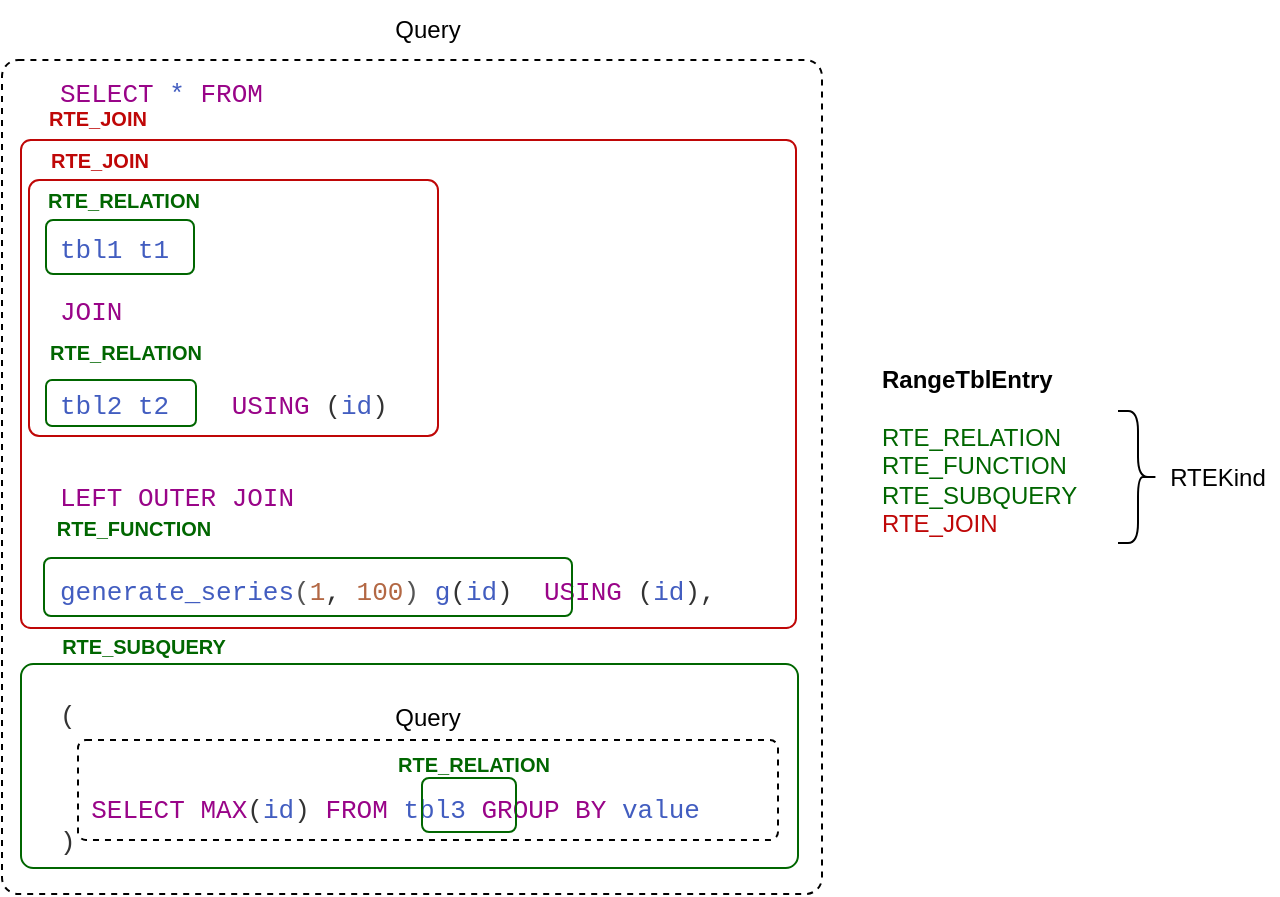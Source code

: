 <mxfile version="24.7.8">
  <diagram name="Страница — 1" id="Zvr2eW7H0rXLNG6UFAMz">
    <mxGraphModel dx="980" dy="406" grid="1" gridSize="10" guides="1" tooltips="1" connect="1" arrows="1" fold="1" page="1" pageScale="1" pageWidth="827" pageHeight="1169" math="0" shadow="0">
      <root>
        <mxCell id="0" />
        <mxCell id="1" parent="0" />
        <UserObject label="&lt;div style=&quot;font-size: 13px;&quot;&gt;&lt;span style=&quot;background-color: initial; font-size: 13px;&quot;&gt;&lt;font style=&quot;font-size: 13px;&quot; color=&quot;#990488&quot;&gt;SELECT&lt;/font&gt;&amp;nbsp;&lt;font style=&quot;font-size: 13px;&quot; color=&quot;#425dc0&quot;&gt;*&lt;/font&gt;&lt;font style=&quot;font-size: 13px;&quot; color=&quot;#990488&quot;&gt;&amp;nbsp;FROM&lt;/font&gt;&lt;/span&gt;&lt;/div&gt;&lt;div style=&quot;font-size: 13px;&quot;&gt;&lt;span style=&quot;background-color: initial; font-size: 13px;&quot;&gt;&amp;nbsp;&lt;/span&gt;&lt;/div&gt;&lt;div style=&quot;font-size: 13px;&quot;&gt;&lt;span style=&quot;background-color: initial; font-size: 13px;&quot;&gt;&lt;font style=&quot;font-size: 13px;&quot; color=&quot;#425dc0&quot;&gt;&lt;br style=&quot;font-size: 13px;&quot;&gt;&lt;/font&gt;&lt;/span&gt;&lt;/div&gt;&lt;div style=&quot;font-size: 13px;&quot;&gt;&lt;span style=&quot;background-color: initial; font-size: 13px;&quot;&gt;&lt;font style=&quot;font-size: 13px;&quot; color=&quot;#425dc0&quot;&gt;&lt;br style=&quot;font-size: 13px;&quot;&gt;&lt;/font&gt;&lt;/span&gt;&lt;/div&gt;&lt;div style=&quot;font-size: 13px;&quot;&gt;&lt;span style=&quot;background-color: initial; font-size: 13px;&quot;&gt;&lt;font style=&quot;font-size: 13px;&quot; color=&quot;#425dc0&quot;&gt;&lt;br style=&quot;font-size: 13px;&quot;&gt;&lt;/font&gt;&lt;/span&gt;&lt;/div&gt;&lt;div style=&quot;font-size: 13px;&quot;&gt;&lt;span style=&quot;background-color: initial; font-size: 13px;&quot;&gt;&lt;font style=&quot;font-size: 13px;&quot; color=&quot;#425dc0&quot;&gt;tbl1 t1&lt;/font&gt;&lt;font style=&quot;font-size: 13px;&quot; color=&quot;#990488&quot;&gt;&amp;nbsp;&lt;/font&gt;&lt;/span&gt;&lt;/div&gt;&lt;div style=&quot;font-size: 13px;&quot;&gt;&lt;span style=&quot;background-color: initial; color: rgb(153, 4, 136); font-size: 13px;&quot;&gt;&lt;br style=&quot;font-size: 13px;&quot;&gt;&lt;/span&gt;&lt;/div&gt;&lt;div style=&quot;font-size: 13px;&quot;&gt;&lt;span style=&quot;background-color: initial; color: rgb(153, 4, 136); font-size: 13px;&quot;&gt;JOIN&amp;nbsp;&lt;/span&gt;&lt;/div&gt;&lt;div style=&quot;font-size: 13px;&quot;&gt;&lt;span style=&quot;background-color: initial; color: rgb(66, 93, 192); font-size: 13px;&quot;&gt;&lt;br style=&quot;font-size: 13px;&quot;&gt;&lt;/span&gt;&lt;/div&gt;&lt;div style=&quot;font-size: 13px;&quot;&gt;&lt;span style=&quot;background-color: initial; color: rgb(66, 93, 192); font-size: 13px;&quot;&gt;&lt;br&gt;&lt;/span&gt;&lt;/div&gt;&lt;div style=&quot;font-size: 13px;&quot;&gt;&lt;span style=&quot;background-color: initial; color: rgb(66, 93, 192); font-size: 13px;&quot;&gt;tbl2 t2&amp;nbsp; &amp;nbsp;&amp;nbsp;&lt;/span&gt;&lt;font style=&quot;background-color: initial; font-size: 13px;&quot; color=&quot;#990488&quot;&gt;USING&lt;/font&gt;&lt;span style=&quot;background-color: initial; color: rgb(66, 93, 192); font-size: 13px;&quot;&gt;&amp;nbsp;&lt;/span&gt;&lt;font style=&quot;background-color: initial; color: rgb(51, 51, 51); font-size: 13px;&quot; color=&quot;#333333&quot;&gt;(&lt;/font&gt;&lt;font style=&quot;background-color: initial; font-size: 13px;&quot; color=&quot;#425dc0&quot;&gt;id&lt;/font&gt;&lt;font style=&quot;background-color: initial; color: rgb(51, 51, 51); font-size: 13px;&quot; color=&quot;#333333&quot;&gt;)&lt;/font&gt;&lt;br style=&quot;font-size: 13px;&quot;&gt;&lt;/div&gt;&lt;div style=&quot;color: rgb(51, 51, 51); font-size: 13px;&quot;&gt;&lt;font style=&quot;font-size: 13px;&quot; color=&quot;#333333&quot;&gt;&lt;br style=&quot;font-size: 13px;&quot;&gt;&lt;/font&gt;&lt;/div&gt;&lt;div style=&quot;font-size: 13px;&quot;&gt;&lt;br style=&quot;font-size: 13px;&quot;&gt;&lt;/div&gt;&lt;div style=&quot;font-size: 13px;&quot;&gt;&lt;font style=&quot;font-size: 13px;&quot; color=&quot;#990488&quot;&gt;LEFT OUTER JOIN&lt;/font&gt;&lt;/div&gt;&lt;div style=&quot;font-size: 13px;&quot;&gt;&lt;font style=&quot;font-size: 13px;&quot; color=&quot;#990488&quot;&gt;&lt;br&gt;&lt;/font&gt;&lt;/div&gt;&lt;div style=&quot;font-size: 13px;&quot;&gt;&lt;font style=&quot;font-size: 13px;&quot; color=&quot;#425dc0&quot;&gt;&lt;br style=&quot;font-size: 13px;&quot;&gt;&lt;/font&gt;&lt;/div&gt;&lt;div style=&quot;font-size: 13px;&quot;&gt;&lt;font style=&quot;font-size: 13px;&quot; color=&quot;#425dc0&quot;&gt;generate_series&lt;/font&gt;&lt;font style=&quot;font-size: 13px;&quot; color=&quot;#545454&quot;&gt;(&lt;/font&gt;&lt;font style=&quot;font-size: 13px;&quot; color=&quot;#b36844&quot;&gt;1&lt;/font&gt;&lt;font style=&quot;font-size: 13px;&quot; color=&quot;#313131&quot;&gt;,&lt;/font&gt;&lt;font style=&quot;font-size: 13px;&quot; color=&quot;#990488&quot;&gt; &lt;/font&gt;&lt;font style=&quot;font-size: 13px;&quot; color=&quot;#b36844&quot;&gt;100&lt;/font&gt;&lt;font style=&quot;font-size: 13px;&quot; color=&quot;#545454&quot;&gt;)&lt;/font&gt;&lt;font style=&quot;font-size: 13px;&quot; color=&quot;#990488&quot;&gt; &lt;/font&gt;&lt;font style=&quot;font-size: 13px;&quot; color=&quot;#425dc0&quot;&gt;g&lt;/font&gt;&lt;font style=&quot;background-color: initial; color: rgb(51, 51, 51); font-size: 13px;&quot; color=&quot;#333333&quot;&gt;(&lt;/font&gt;&lt;font style=&quot;background-color: initial; font-size: 13px;&quot; color=&quot;#425dc0&quot;&gt;id&lt;/font&gt;&lt;font style=&quot;background-color: initial; color: rgb(51, 51, 51); font-size: 13px;&quot; color=&quot;#333333&quot;&gt;)&amp;nbsp;&amp;nbsp;&lt;/font&gt;&lt;font style=&quot;background-color: initial;&quot; color=&quot;#990488&quot;&gt;USING&amp;nbsp;&lt;/font&gt;&lt;font style=&quot;background-color: initial; color: rgb(51, 51, 51);&quot; color=&quot;#333333&quot;&gt;(&lt;/font&gt;&lt;font style=&quot;background-color: initial;&quot; color=&quot;#425dc0&quot;&gt;id&lt;/font&gt;&lt;font style=&quot;background-color: initial; color: rgb(51, 51, 51);&quot; color=&quot;#333333&quot;&gt;),&lt;/font&gt;&lt;/div&gt;&lt;div style=&quot;color: rgb(51, 51, 51); font-size: 13px;&quot;&gt;&lt;br&gt;&lt;/div&gt;&lt;div style=&quot;color: rgb(51, 51, 51); font-size: 13px;&quot;&gt;&lt;br&gt;&lt;/div&gt;&lt;div style=&quot;color: rgb(51, 51, 51); font-size: 13px;&quot;&gt;&lt;br&gt;&lt;/div&gt;&lt;font style=&quot;font-size: 13px;&quot; color=&quot;#333333&quot;&gt;(&lt;/font&gt;&lt;div&gt;&lt;font style=&quot;background-color: initial; font-size: 13px;&quot; color=&quot;#990488&quot;&gt;&lt;br&gt;&lt;/font&gt;&lt;/div&gt;&lt;div&gt;&lt;font style=&quot;background-color: initial; font-size: 13px;&quot; color=&quot;#990488&quot;&gt;&lt;br&gt;&lt;/font&gt;&lt;/div&gt;&lt;div&gt;&lt;font style=&quot;background-color: initial; font-size: 13px;&quot; color=&quot;#990488&quot;&gt;&amp;nbsp; SELECT&lt;/font&gt;&lt;span style=&quot;background-color: initial; font-size: 13px;&quot;&gt; &lt;/span&gt;&lt;font style=&quot;background-color: initial; font-size: 13px;&quot; color=&quot;#990488&quot;&gt;MAX&lt;/font&gt;&lt;font style=&quot;background-color: initial; font-size: 13px;&quot; color=&quot;#333333&quot;&gt;(&lt;/font&gt;&lt;font style=&quot;background-color: initial; font-size: 13px;&quot; color=&quot;#425dc0&quot;&gt;id&lt;/font&gt;&lt;font style=&quot;background-color: initial; font-size: 13px;&quot; color=&quot;#333333&quot;&gt;)&lt;/font&gt;&lt;span style=&quot;background-color: initial; font-size: 13px;&quot;&gt;&amp;nbsp;&lt;/span&gt;&lt;font style=&quot;background-color: initial; font-size: 13px;&quot; color=&quot;#990488&quot;&gt;FROM&lt;/font&gt;&lt;span style=&quot;background-color: initial; font-size: 13px;&quot;&gt; &lt;/span&gt;&lt;font style=&quot;background-color: initial; font-size: 13px;&quot; color=&quot;#425dc0&quot;&gt;tbl3&lt;/font&gt;&lt;span style=&quot;background-color: initial; font-size: 13px;&quot;&gt;&amp;nbsp;&lt;/span&gt;&lt;font style=&quot;background-color: initial; font-size: 13px;&quot; color=&quot;#990488&quot;&gt;GROUP BY&lt;/font&gt;&lt;font style=&quot;background-color: initial; font-size: 13px;&quot; color=&quot;#425dc0&quot;&gt; value&lt;/font&gt;&lt;/div&gt;&lt;div&gt;&lt;span style=&quot;background-color: initial; color: rgb(51, 51, 51);&quot;&gt;)&lt;/span&gt;&lt;br&gt;&lt;/div&gt;" link="explain select t1.value, max(t1.id) from tbl t1&#xa;join&#xa;(select id from tbl where value = 1 or value = 2) t2&#xa;using (id)&#xa;group by t1.value&#xa;having count(t1.id) &gt; 100;" id="W669uPvKT1c0R3ufBaIu-1">
          <mxCell style="text;html=1;align=left;verticalAlign=middle;whiteSpace=wrap;rounded=0;fontFamily=Courier New;shadow=0;horizontal=1;spacing=2;fontSize=13;" parent="1" vertex="1">
            <mxGeometry x="249" y="150" width="391" height="407" as="geometry" />
          </mxCell>
        </UserObject>
        <mxCell id="gRIM112ALjNljpeR_7gf-1" value="" style="rounded=1;whiteSpace=wrap;html=1;fillColor=none;align=left;verticalAlign=top;arcSize=13;strokeColor=#006600;" parent="1" vertex="1">
          <mxGeometry x="244" y="230" width="74" height="27" as="geometry" />
        </mxCell>
        <mxCell id="gRIM112ALjNljpeR_7gf-2" value="RTE_RELATION" style="text;html=1;align=center;verticalAlign=middle;whiteSpace=wrap;rounded=0;fontSize=10;fontStyle=1;fontColor=#006600;" parent="1" vertex="1">
          <mxGeometry x="235.5" y="205" width="94" height="30" as="geometry" />
        </mxCell>
        <mxCell id="gRIM112ALjNljpeR_7gf-3" value="" style="rounded=1;whiteSpace=wrap;html=1;fillColor=none;align=left;verticalAlign=top;arcSize=13;strokeColor=#006600;" parent="1" vertex="1">
          <mxGeometry x="244" y="310" width="75" height="23" as="geometry" />
        </mxCell>
        <mxCell id="gRIM112ALjNljpeR_7gf-4" value="RTE_RELATION" style="text;html=1;align=center;verticalAlign=middle;whiteSpace=wrap;rounded=0;fontSize=10;fontStyle=1;fontColor=#006600;" parent="1" vertex="1">
          <mxGeometry x="236.5" y="281" width="94" height="30" as="geometry" />
        </mxCell>
        <mxCell id="gRIM112ALjNljpeR_7gf-5" value="" style="rounded=1;whiteSpace=wrap;html=1;fillColor=none;align=left;verticalAlign=top;arcSize=4;fontColor=#BF0707;labelBorderColor=#BF0707;strokeColor=#BF0707;" parent="1" vertex="1">
          <mxGeometry x="235.5" y="210" width="204.5" height="128" as="geometry" />
        </mxCell>
        <mxCell id="gRIM112ALjNljpeR_7gf-6" value="RTE_JOIN" style="text;html=1;align=center;verticalAlign=middle;whiteSpace=wrap;rounded=0;fontSize=10;fontStyle=1;fontColor=#BF0707;" parent="1" vertex="1">
          <mxGeometry x="224" y="185" width="94" height="30" as="geometry" />
        </mxCell>
        <mxCell id="gRIM112ALjNljpeR_7gf-7" value="" style="rounded=1;whiteSpace=wrap;html=1;fillColor=none;align=left;verticalAlign=top;arcSize=12;strokeColor=#006600;" parent="1" vertex="1">
          <mxGeometry x="243" y="399" width="264" height="29" as="geometry" />
        </mxCell>
        <mxCell id="gRIM112ALjNljpeR_7gf-8" value="RTE_FUNCTION" style="text;html=1;align=center;verticalAlign=middle;whiteSpace=wrap;rounded=0;fontSize=10;fontStyle=1;fontColor=#006600;" parent="1" vertex="1">
          <mxGeometry x="241" y="369" width="94" height="30" as="geometry" />
        </mxCell>
        <mxCell id="gRIM112ALjNljpeR_7gf-9" value="" style="rounded=1;whiteSpace=wrap;html=1;fillColor=none;align=left;verticalAlign=top;arcSize=2;strokeColor=#BF0707;" parent="1" vertex="1">
          <mxGeometry x="231.5" y="190" width="387.5" height="244" as="geometry" />
        </mxCell>
        <mxCell id="gRIM112ALjNljpeR_7gf-10" value="RTE_JOIN" style="text;html=1;align=center;verticalAlign=middle;whiteSpace=wrap;rounded=0;fontSize=10;fontStyle=1;fontColor=#BF0707;" parent="1" vertex="1">
          <mxGeometry x="223" y="164" width="94" height="30" as="geometry" />
        </mxCell>
        <mxCell id="gRIM112ALjNljpeR_7gf-11" value="" style="rounded=1;whiteSpace=wrap;html=1;fillColor=none;align=left;verticalAlign=top;arcSize=6;strokeColor=#006600;" parent="1" vertex="1">
          <mxGeometry x="231.5" y="452" width="388.5" height="102" as="geometry" />
        </mxCell>
        <mxCell id="gRIM112ALjNljpeR_7gf-12" value="RTE_SUBQUERY" style="text;html=1;align=center;verticalAlign=middle;whiteSpace=wrap;rounded=0;fontSize=10;fontStyle=1;fontColor=#006600;" parent="1" vertex="1">
          <mxGeometry x="246" y="428" width="94" height="30" as="geometry" />
        </mxCell>
        <mxCell id="LGMg5mJXS91rKiLZyFOQ-17" value="" style="rounded=1;whiteSpace=wrap;html=1;fillColor=none;align=left;verticalAlign=top;arcSize=13;strokeColor=#006600;" parent="1" vertex="1">
          <mxGeometry x="432" y="509" width="47" height="27" as="geometry" />
        </mxCell>
        <mxCell id="LGMg5mJXS91rKiLZyFOQ-18" value="RTE_RELATION" style="text;html=1;align=center;verticalAlign=middle;whiteSpace=wrap;rounded=0;fontSize=10;fontStyle=1;fontColor=#006600;" parent="1" vertex="1">
          <mxGeometry x="411" y="487" width="94" height="30" as="geometry" />
        </mxCell>
        <mxCell id="LGMg5mJXS91rKiLZyFOQ-34" value="" style="rounded=1;whiteSpace=wrap;html=1;fillColor=none;arcSize=8;dashed=1;" parent="1" vertex="1">
          <mxGeometry x="260" y="490" width="350" height="50" as="geometry" />
        </mxCell>
        <mxCell id="LGMg5mJXS91rKiLZyFOQ-36" value="" style="rounded=1;whiteSpace=wrap;html=1;fillColor=none;arcSize=2;dashed=1;" parent="1" vertex="1">
          <mxGeometry x="222" y="150" width="410" height="417" as="geometry" />
        </mxCell>
        <mxCell id="LGMg5mJXS91rKiLZyFOQ-37" value="Query" style="text;html=1;align=center;verticalAlign=middle;whiteSpace=wrap;rounded=0;" parent="1" vertex="1">
          <mxGeometry x="405" y="120" width="60" height="30" as="geometry" />
        </mxCell>
        <mxCell id="LGMg5mJXS91rKiLZyFOQ-38" value="Query" style="text;html=1;align=center;verticalAlign=middle;whiteSpace=wrap;rounded=0;" parent="1" vertex="1">
          <mxGeometry x="405" y="464" width="60" height="30" as="geometry" />
        </mxCell>
        <mxCell id="WdU7xIfP28-Ia6hrTJk5-1" value="&lt;b&gt;RangeTblEntry&lt;/b&gt;&lt;div&gt;&lt;br&gt;&lt;/div&gt;&lt;div&gt;&lt;font color=&quot;#006600&quot;&gt;RTE_RELATION&lt;/font&gt;&lt;/div&gt;&lt;div&gt;&lt;font color=&quot;#006600&quot;&gt;RTE_FUNCTION&lt;/font&gt;&lt;/div&gt;&lt;div&gt;&lt;font color=&quot;#006600&quot;&gt;RTE_SUBQUERY&lt;/font&gt;&lt;/div&gt;&lt;div&gt;&lt;font color=&quot;#bf0707&quot;&gt;RTE_JOIN&lt;/font&gt;&lt;/div&gt;" style="text;html=1;align=left;verticalAlign=top;whiteSpace=wrap;rounded=0;" vertex="1" parent="1">
          <mxGeometry x="660" y="295.5" width="120" height="116" as="geometry" />
        </mxCell>
        <mxCell id="WdU7xIfP28-Ia6hrTJk5-2" value="" style="shape=curlyBracket;whiteSpace=wrap;html=1;rounded=1;flipH=1;labelPosition=right;verticalLabelPosition=middle;align=left;verticalAlign=middle;" vertex="1" parent="1">
          <mxGeometry x="780" y="325.5" width="20" height="66" as="geometry" />
        </mxCell>
        <mxCell id="WdU7xIfP28-Ia6hrTJk5-3" value="RTEKind" style="text;html=1;align=center;verticalAlign=middle;whiteSpace=wrap;rounded=0;" vertex="1" parent="1">
          <mxGeometry x="800" y="343.5" width="60" height="30" as="geometry" />
        </mxCell>
      </root>
    </mxGraphModel>
  </diagram>
</mxfile>
